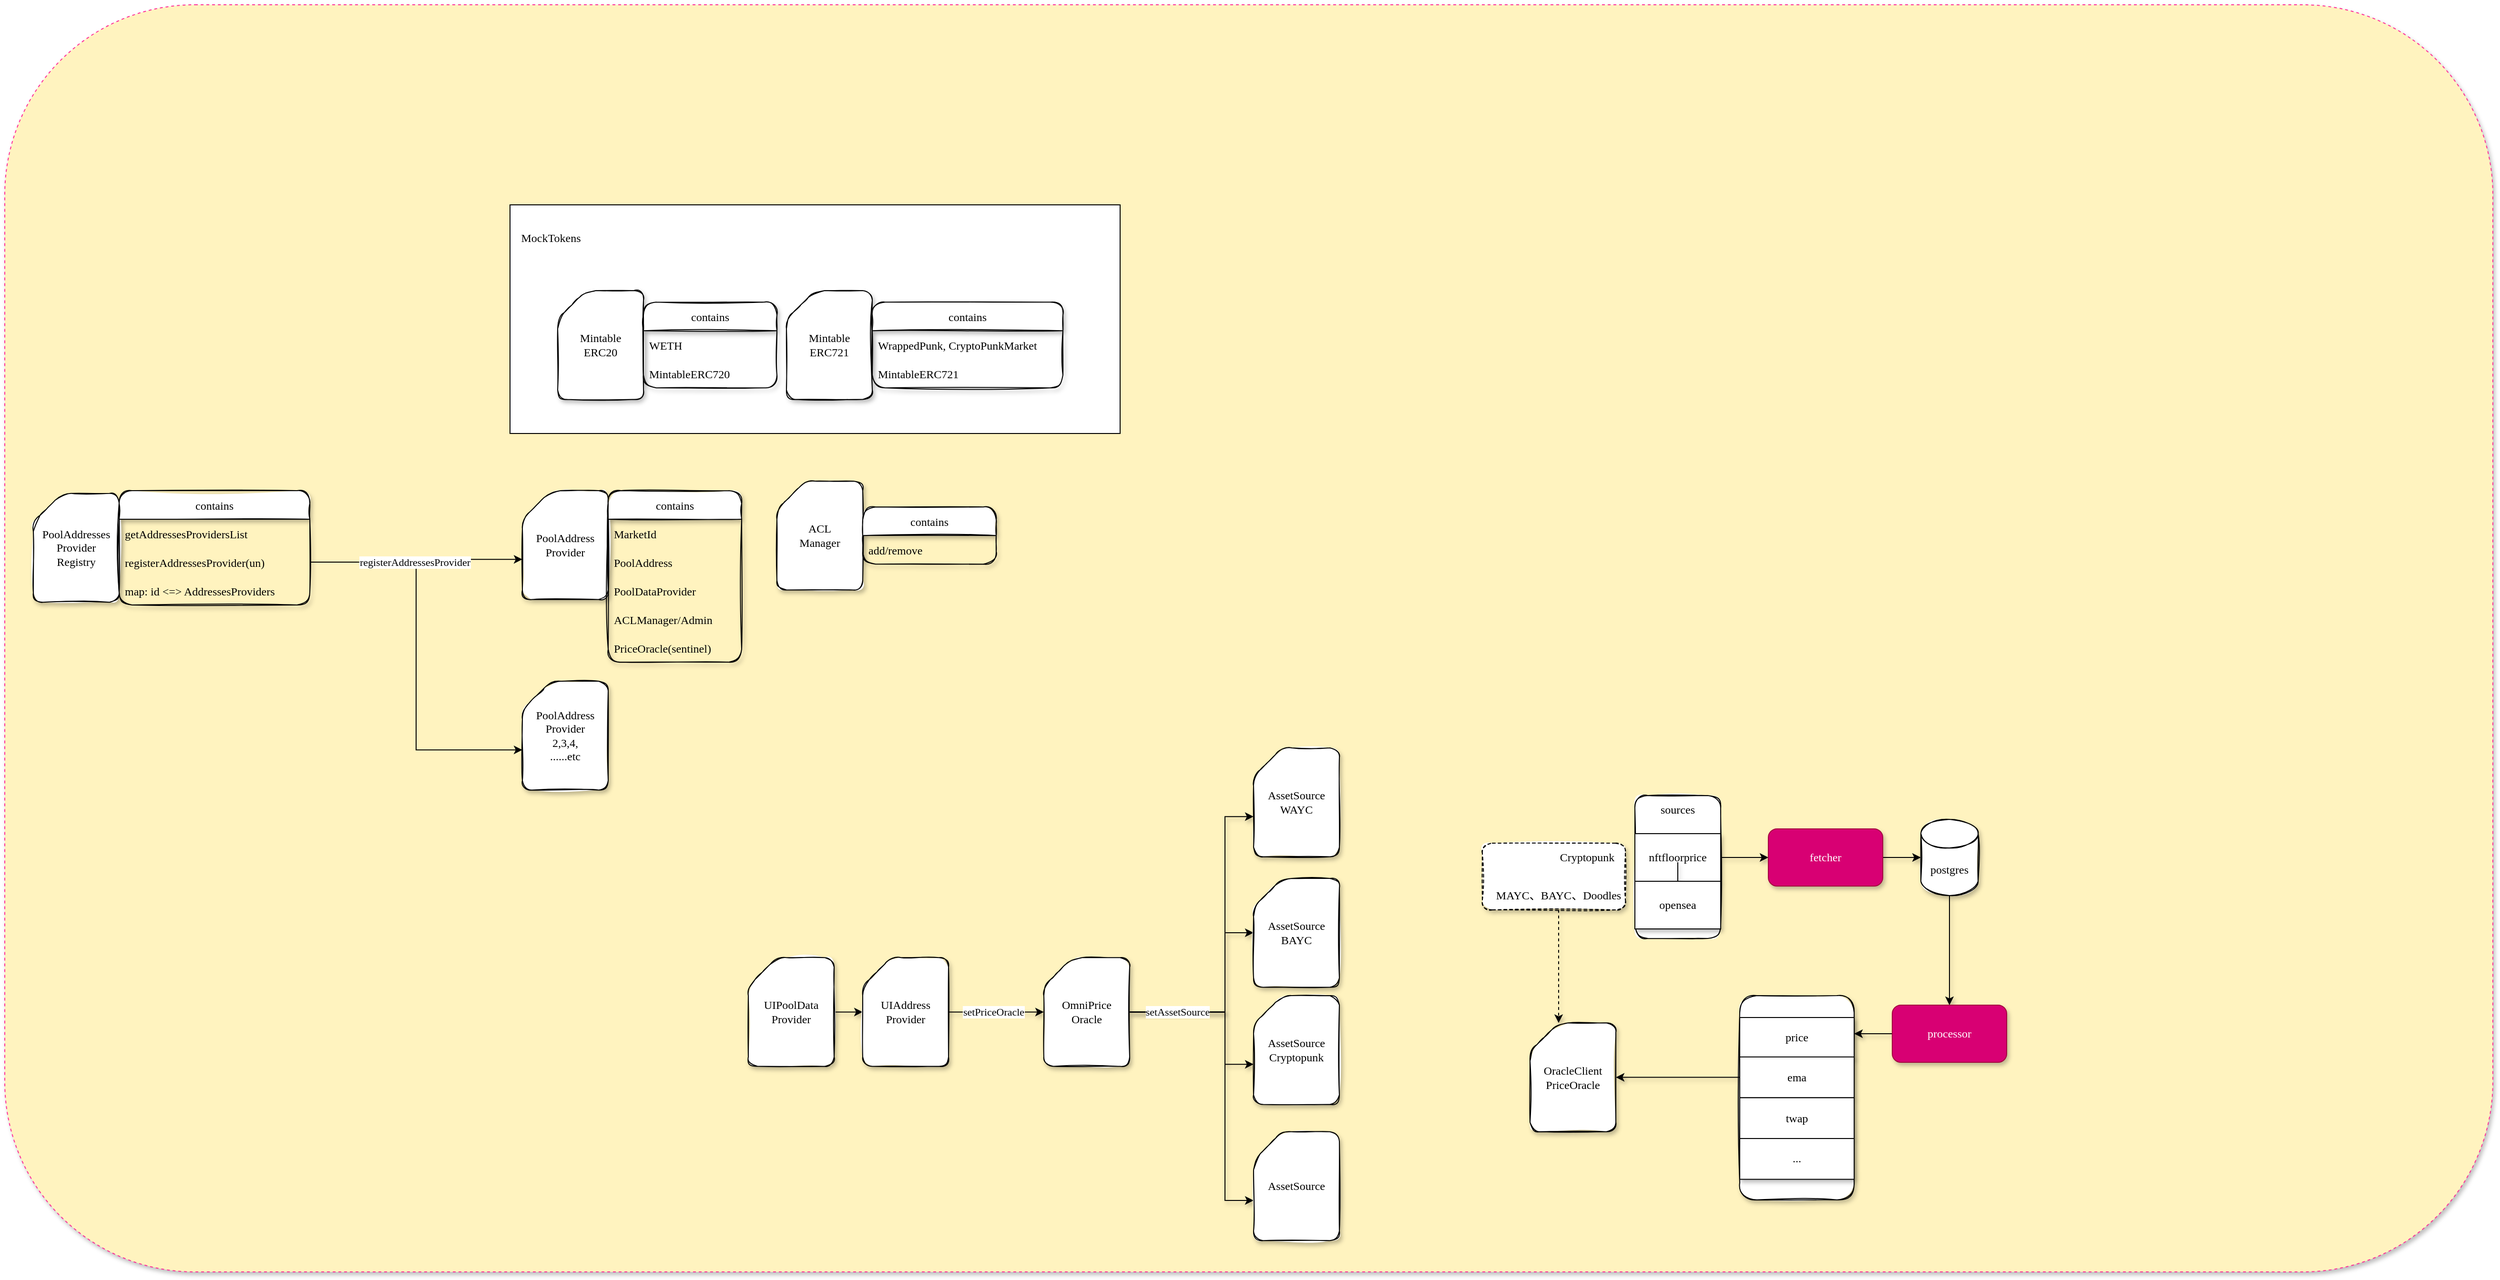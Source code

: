 <mxfile version="18.1.3" type="github">
  <diagram id="lm39UnG0xP7g4V9K822q" name="第 1 页">
    <mxGraphModel dx="3214" dy="2236" grid="1" gridSize="10" guides="1" tooltips="1" connect="1" arrows="1" fold="1" page="1" pageScale="1" pageWidth="827" pageHeight="1169" math="0" shadow="0">
      <root>
        <mxCell id="0" />
        <mxCell id="1" parent="0" />
        <mxCell id="ALS0ME_dZ4r5XlrfOJKZ-67" value="" style="rounded=1;whiteSpace=wrap;html=1;dashed=1;fillColor=#fff3bf;strokeColor=#FF3399;glass=0;shadow=1;fontFamily=Comic Sans MS;fontColor=#000000;" parent="1" vertex="1">
          <mxGeometry x="-1370" y="-391" width="2610" height="1330" as="geometry" />
        </mxCell>
        <mxCell id="ALS0ME_dZ4r5XlrfOJKZ-38" value="" style="rounded=1;whiteSpace=wrap;html=1;dashed=1;shadow=1;glass=0;sketch=1;fontFamily=Comic Sans MS;" parent="1" vertex="1">
          <mxGeometry x="180" y="489" width="150" height="70" as="geometry" />
        </mxCell>
        <mxCell id="ALS0ME_dZ4r5XlrfOJKZ-1" value="" style="rounded=1;whiteSpace=wrap;html=1;shadow=0;glass=0;sketch=1;fontFamily=Comic Sans MS;" parent="1" vertex="1">
          <mxGeometry x="340" y="439" width="90" height="150" as="geometry" />
        </mxCell>
        <mxCell id="ALS0ME_dZ4r5XlrfOJKZ-14" style="edgeStyle=orthogonalEdgeStyle;rounded=0;orthogonalLoop=1;jettySize=auto;html=1;exitX=1;exitY=0.5;exitDx=0;exitDy=0;entryX=0;entryY=0.5;entryDx=0;entryDy=0;shadow=1;fontFamily=Comic Sans MS;" parent="1" source="ALS0ME_dZ4r5XlrfOJKZ-2" target="ALS0ME_dZ4r5XlrfOJKZ-13" edge="1">
          <mxGeometry relative="1" as="geometry" />
        </mxCell>
        <mxCell id="ALS0ME_dZ4r5XlrfOJKZ-2" value="nftfloorprice" style="rounded=0;whiteSpace=wrap;html=1;shadow=1;fontFamily=Comic Sans MS;" parent="1" vertex="1">
          <mxGeometry x="340" y="479" width="90" height="50" as="geometry" />
        </mxCell>
        <mxCell id="ALS0ME_dZ4r5XlrfOJKZ-9" value="" style="edgeStyle=orthogonalEdgeStyle;rounded=0;orthogonalLoop=1;jettySize=auto;html=1;shadow=1;fontFamily=Comic Sans MS;" parent="1" source="ALS0ME_dZ4r5XlrfOJKZ-3" target="ALS0ME_dZ4r5XlrfOJKZ-2" edge="1">
          <mxGeometry relative="1" as="geometry" />
        </mxCell>
        <mxCell id="ALS0ME_dZ4r5XlrfOJKZ-3" value="opensea" style="rounded=0;whiteSpace=wrap;html=1;shadow=1;fontFamily=Comic Sans MS;" parent="1" vertex="1">
          <mxGeometry x="340" y="529" width="90" height="50" as="geometry" />
        </mxCell>
        <mxCell id="ALS0ME_dZ4r5XlrfOJKZ-39" style="edgeStyle=orthogonalEdgeStyle;rounded=0;orthogonalLoop=1;jettySize=auto;html=1;exitX=0.5;exitY=1;exitDx=0;exitDy=0;entryX=0;entryY=0;entryDx=30;entryDy=0;entryPerimeter=0;dashed=1;shadow=1;fontFamily=Comic Sans MS;" parent="1" source="ALS0ME_dZ4r5XlrfOJKZ-7" target="ALS0ME_dZ4r5XlrfOJKZ-34" edge="1">
          <mxGeometry relative="1" as="geometry" />
        </mxCell>
        <mxCell id="ALS0ME_dZ4r5XlrfOJKZ-7" value="MAYC、BAYC、Doodles" style="text;html=1;strokeColor=none;fillColor=none;align=center;verticalAlign=middle;whiteSpace=wrap;rounded=0;shadow=1;fontFamily=Comic Sans MS;" parent="1" vertex="1">
          <mxGeometry x="180" y="529" width="160" height="30" as="geometry" />
        </mxCell>
        <mxCell id="ALS0ME_dZ4r5XlrfOJKZ-8" value="Cryptopunk" style="text;html=1;strokeColor=none;fillColor=none;align=center;verticalAlign=middle;whiteSpace=wrap;rounded=0;shadow=1;fontFamily=Comic Sans MS;" parent="1" vertex="1">
          <mxGeometry x="260" y="489" width="60" height="30" as="geometry" />
        </mxCell>
        <mxCell id="ALS0ME_dZ4r5XlrfOJKZ-10" value="sources" style="text;html=1;strokeColor=none;fillColor=none;align=center;verticalAlign=middle;whiteSpace=wrap;rounded=0;shadow=1;fontFamily=Comic Sans MS;" parent="1" vertex="1">
          <mxGeometry x="355" y="439" width="60" height="30" as="geometry" />
        </mxCell>
        <mxCell id="ALS0ME_dZ4r5XlrfOJKZ-17" style="edgeStyle=orthogonalEdgeStyle;rounded=0;orthogonalLoop=1;jettySize=auto;html=1;exitX=0.5;exitY=1;exitDx=0;exitDy=0;exitPerimeter=0;entryX=0.5;entryY=0;entryDx=0;entryDy=0;shadow=1;fontFamily=Comic Sans MS;" parent="1" source="ALS0ME_dZ4r5XlrfOJKZ-11" target="ALS0ME_dZ4r5XlrfOJKZ-16" edge="1">
          <mxGeometry relative="1" as="geometry" />
        </mxCell>
        <mxCell id="ALS0ME_dZ4r5XlrfOJKZ-11" value="postgres" style="shape=cylinder3;whiteSpace=wrap;html=1;boundedLbl=1;backgroundOutline=1;size=15;shadow=1;sketch=1;fontFamily=Comic Sans MS;" parent="1" vertex="1">
          <mxGeometry x="640" y="464" width="60" height="80" as="geometry" />
        </mxCell>
        <mxCell id="ALS0ME_dZ4r5XlrfOJKZ-15" style="edgeStyle=orthogonalEdgeStyle;rounded=0;orthogonalLoop=1;jettySize=auto;html=1;exitX=1;exitY=0.5;exitDx=0;exitDy=0;entryX=0;entryY=0.5;entryDx=0;entryDy=0;entryPerimeter=0;shadow=1;fontFamily=Comic Sans MS;" parent="1" source="ALS0ME_dZ4r5XlrfOJKZ-13" target="ALS0ME_dZ4r5XlrfOJKZ-11" edge="1">
          <mxGeometry relative="1" as="geometry" />
        </mxCell>
        <mxCell id="ALS0ME_dZ4r5XlrfOJKZ-13" value="fetcher" style="rounded=1;whiteSpace=wrap;html=1;fillColor=#d80073;strokeColor=#A50040;fontColor=#ffffff;shadow=1;fontFamily=Comic Sans MS;" parent="1" vertex="1">
          <mxGeometry x="480" y="474" width="120" height="60" as="geometry" />
        </mxCell>
        <mxCell id="ALS0ME_dZ4r5XlrfOJKZ-29" style="edgeStyle=orthogonalEdgeStyle;rounded=0;orthogonalLoop=1;jettySize=auto;html=1;exitX=0;exitY=0.5;exitDx=0;exitDy=0;shadow=1;fontFamily=Comic Sans MS;" parent="1" source="ALS0ME_dZ4r5XlrfOJKZ-16" edge="1">
          <mxGeometry relative="1" as="geometry">
            <mxPoint x="570" y="689" as="targetPoint" />
          </mxGeometry>
        </mxCell>
        <mxCell id="ALS0ME_dZ4r5XlrfOJKZ-16" value="processor" style="rounded=1;whiteSpace=wrap;html=1;fillColor=#d80073;fontColor=#ffffff;strokeColor=#A50040;shadow=1;fontFamily=Comic Sans MS;" parent="1" vertex="1">
          <mxGeometry x="610" y="659" width="120" height="60" as="geometry" />
        </mxCell>
        <mxCell id="ALS0ME_dZ4r5XlrfOJKZ-18" value="" style="rounded=1;whiteSpace=wrap;html=1;shadow=1;glass=0;sketch=1;fontFamily=Comic Sans MS;" parent="1" vertex="1">
          <mxGeometry x="450" y="649" width="120" height="214.38" as="geometry" />
        </mxCell>
        <mxCell id="ALS0ME_dZ4r5XlrfOJKZ-19" value="price" style="rounded=0;whiteSpace=wrap;html=1;shadow=1;fontFamily=Comic Sans MS;" parent="1" vertex="1">
          <mxGeometry x="450" y="672" width="120" height="42.81" as="geometry" />
        </mxCell>
        <mxCell id="ALS0ME_dZ4r5XlrfOJKZ-35" style="edgeStyle=orthogonalEdgeStyle;rounded=0;orthogonalLoop=1;jettySize=auto;html=1;exitX=0;exitY=0.5;exitDx=0;exitDy=0;entryX=1;entryY=0.5;entryDx=0;entryDy=0;entryPerimeter=0;shadow=1;fontFamily=Comic Sans MS;" parent="1" source="ALS0ME_dZ4r5XlrfOJKZ-30" target="ALS0ME_dZ4r5XlrfOJKZ-34" edge="1">
          <mxGeometry relative="1" as="geometry" />
        </mxCell>
        <mxCell id="ALS0ME_dZ4r5XlrfOJKZ-30" value="ema" style="rounded=0;whiteSpace=wrap;html=1;shadow=1;fontFamily=Comic Sans MS;" parent="1" vertex="1">
          <mxGeometry x="450" y="713.38" width="120" height="42.81" as="geometry" />
        </mxCell>
        <mxCell id="ALS0ME_dZ4r5XlrfOJKZ-31" value="twap" style="rounded=0;whiteSpace=wrap;html=1;shadow=1;fontFamily=Comic Sans MS;" parent="1" vertex="1">
          <mxGeometry x="450" y="756.19" width="120" height="42.81" as="geometry" />
        </mxCell>
        <mxCell id="ALS0ME_dZ4r5XlrfOJKZ-32" value="..." style="rounded=0;whiteSpace=wrap;html=1;shadow=1;fontFamily=Comic Sans MS;" parent="1" vertex="1">
          <mxGeometry x="450" y="799" width="120" height="42.81" as="geometry" />
        </mxCell>
        <mxCell id="ALS0ME_dZ4r5XlrfOJKZ-34" value="OracleClient&lt;br&gt;PriceOracle" style="shape=card;whiteSpace=wrap;html=1;shadow=1;rounded=1;sketch=1;fontFamily=Comic Sans MS;" parent="1" vertex="1">
          <mxGeometry x="230" y="677.68" width="90" height="114.21" as="geometry" />
        </mxCell>
        <mxCell id="ALS0ME_dZ4r5XlrfOJKZ-43" style="edgeStyle=orthogonalEdgeStyle;rounded=0;orthogonalLoop=1;jettySize=auto;html=1;exitX=1;exitY=0.5;exitDx=0;exitDy=0;exitPerimeter=0;shadow=1;fontFamily=Comic Sans MS;" parent="1" source="ALS0ME_dZ4r5XlrfOJKZ-41" target="ALS0ME_dZ4r5XlrfOJKZ-42" edge="1">
          <mxGeometry relative="1" as="geometry" />
        </mxCell>
        <mxCell id="ALS0ME_dZ4r5XlrfOJKZ-41" value="UIPoolData&lt;br&gt;Provider" style="shape=card;whiteSpace=wrap;html=1;shadow=1;rounded=1;sketch=1;fontFamily=Comic Sans MS;" parent="1" vertex="1">
          <mxGeometry x="-590" y="609.09" width="90" height="114.21" as="geometry" />
        </mxCell>
        <mxCell id="ALS0ME_dZ4r5XlrfOJKZ-46" style="edgeStyle=orthogonalEdgeStyle;rounded=0;orthogonalLoop=1;jettySize=auto;html=1;exitX=1;exitY=0.5;exitDx=0;exitDy=0;exitPerimeter=0;shadow=1;fontFamily=Comic Sans MS;" parent="1" source="ALS0ME_dZ4r5XlrfOJKZ-42" target="ALS0ME_dZ4r5XlrfOJKZ-44" edge="1">
          <mxGeometry relative="1" as="geometry" />
        </mxCell>
        <mxCell id="ALS0ME_dZ4r5XlrfOJKZ-68" value="setPriceOracle" style="edgeLabel;html=1;align=center;verticalAlign=middle;resizable=0;points=[];fontFamily=Comic Sans MS;" parent="ALS0ME_dZ4r5XlrfOJKZ-46" vertex="1" connectable="0">
          <mxGeometry x="-0.33" y="-1" relative="1" as="geometry">
            <mxPoint x="13" y="-1" as="offset" />
          </mxGeometry>
        </mxCell>
        <mxCell id="ALS0ME_dZ4r5XlrfOJKZ-42" value="UIAddress&lt;br&gt;Provider" style="shape=card;whiteSpace=wrap;html=1;shadow=1;rounded=1;sketch=1;fontFamily=Comic Sans MS;" parent="1" vertex="1">
          <mxGeometry x="-470" y="609.09" width="90" height="114.21" as="geometry" />
        </mxCell>
        <mxCell id="ALS0ME_dZ4r5XlrfOJKZ-48" style="edgeStyle=orthogonalEdgeStyle;rounded=0;orthogonalLoop=1;jettySize=auto;html=1;exitX=1;exitY=0.5;exitDx=0;exitDy=0;exitPerimeter=0;shadow=1;fontFamily=Comic Sans MS;" parent="1" source="ALS0ME_dZ4r5XlrfOJKZ-44" target="ALS0ME_dZ4r5XlrfOJKZ-47" edge="1">
          <mxGeometry relative="1" as="geometry">
            <Array as="points">
              <mxPoint x="-90" y="666" />
              <mxPoint x="-90" y="583" />
            </Array>
          </mxGeometry>
        </mxCell>
        <mxCell id="ALS0ME_dZ4r5XlrfOJKZ-50" style="edgeStyle=orthogonalEdgeStyle;rounded=0;orthogonalLoop=1;jettySize=auto;html=1;exitX=1;exitY=0.5;exitDx=0;exitDy=0;exitPerimeter=0;entryX=0;entryY=0;entryDx=0;entryDy=72.105;entryPerimeter=0;shadow=1;fontFamily=Comic Sans MS;" parent="1" source="ALS0ME_dZ4r5XlrfOJKZ-44" target="ALS0ME_dZ4r5XlrfOJKZ-49" edge="1">
          <mxGeometry relative="1" as="geometry">
            <Array as="points">
              <mxPoint x="-90" y="666" />
              <mxPoint x="-90" y="721" />
            </Array>
          </mxGeometry>
        </mxCell>
        <mxCell id="ALS0ME_dZ4r5XlrfOJKZ-52" style="edgeStyle=orthogonalEdgeStyle;rounded=0;orthogonalLoop=1;jettySize=auto;html=1;exitX=1;exitY=0.5;exitDx=0;exitDy=0;exitPerimeter=0;entryX=0;entryY=0;entryDx=0;entryDy=72.105;entryPerimeter=0;shadow=1;fontFamily=Comic Sans MS;" parent="1" source="ALS0ME_dZ4r5XlrfOJKZ-44" target="ALS0ME_dZ4r5XlrfOJKZ-51" edge="1">
          <mxGeometry relative="1" as="geometry">
            <Array as="points">
              <mxPoint x="-90" y="666" />
              <mxPoint x="-90" y="864" />
            </Array>
          </mxGeometry>
        </mxCell>
        <mxCell id="ALS0ME_dZ4r5XlrfOJKZ-54" style="edgeStyle=orthogonalEdgeStyle;rounded=0;orthogonalLoop=1;jettySize=auto;html=1;exitX=1;exitY=0.5;exitDx=0;exitDy=0;exitPerimeter=0;entryX=0;entryY=0;entryDx=0;entryDy=72.105;entryPerimeter=0;shadow=1;fontFamily=Comic Sans MS;" parent="1" source="ALS0ME_dZ4r5XlrfOJKZ-44" target="ALS0ME_dZ4r5XlrfOJKZ-53" edge="1">
          <mxGeometry relative="1" as="geometry">
            <Array as="points">
              <mxPoint x="-90" y="666" />
              <mxPoint x="-90" y="461" />
            </Array>
          </mxGeometry>
        </mxCell>
        <mxCell id="ALS0ME_dZ4r5XlrfOJKZ-69" value="setAssetSource" style="edgeLabel;html=1;align=center;verticalAlign=middle;resizable=0;points=[];fontFamily=Comic Sans MS;" parent="ALS0ME_dZ4r5XlrfOJKZ-54" vertex="1" connectable="0">
          <mxGeometry x="-0.766" y="-4" relative="1" as="geometry">
            <mxPoint x="11" y="-4" as="offset" />
          </mxGeometry>
        </mxCell>
        <mxCell id="ALS0ME_dZ4r5XlrfOJKZ-44" value="OmniPrice&lt;br&gt;Oracle" style="shape=card;whiteSpace=wrap;html=1;shadow=1;rounded=1;sketch=1;fontFamily=Comic Sans MS;" parent="1" vertex="1">
          <mxGeometry x="-280" y="609.09" width="90" height="114.21" as="geometry" />
        </mxCell>
        <mxCell id="ALS0ME_dZ4r5XlrfOJKZ-47" value="AssetSource&lt;br&gt;BAYC" style="shape=card;whiteSpace=wrap;html=1;shadow=1;rounded=1;sketch=1;fontFamily=Comic Sans MS;" parent="1" vertex="1">
          <mxGeometry x="-60" y="526.0" width="90" height="114.21" as="geometry" />
        </mxCell>
        <mxCell id="ALS0ME_dZ4r5XlrfOJKZ-49" value="AssetSource&lt;br&gt;Cryptopunk" style="shape=card;whiteSpace=wrap;html=1;shadow=1;rounded=1;sketch=1;fontFamily=Comic Sans MS;" parent="1" vertex="1">
          <mxGeometry x="-60" y="649.0" width="90" height="114.21" as="geometry" />
        </mxCell>
        <mxCell id="ALS0ME_dZ4r5XlrfOJKZ-51" value="AssetSource&lt;br&gt;" style="shape=card;whiteSpace=wrap;html=1;shadow=1;rounded=1;sketch=1;fontFamily=Comic Sans MS;" parent="1" vertex="1">
          <mxGeometry x="-60" y="791.89" width="90" height="114.21" as="geometry" />
        </mxCell>
        <mxCell id="ALS0ME_dZ4r5XlrfOJKZ-53" value="AssetSource&lt;br&gt;WAYC" style="shape=card;whiteSpace=wrap;html=1;shadow=1;rounded=1;sketch=1;fontFamily=Comic Sans MS;" parent="1" vertex="1">
          <mxGeometry x="-60" y="389.0" width="90" height="114.21" as="geometry" />
        </mxCell>
        <mxCell id="53iojEwprmRMJmLowlNo-5" value="" style="rounded=0;whiteSpace=wrap;html=1;fontFamily=Comic Sans MS;" vertex="1" parent="1">
          <mxGeometry x="-840" y="-181" width="640" height="240" as="geometry" />
        </mxCell>
        <mxCell id="53iojEwprmRMJmLowlNo-3" value="Mintable&lt;br&gt;ERC20" style="shape=card;whiteSpace=wrap;html=1;shadow=1;rounded=1;sketch=1;fontFamily=Comic Sans MS;" vertex="1" parent="1">
          <mxGeometry x="-790" y="-91.0" width="90" height="114.21" as="geometry" />
        </mxCell>
        <mxCell id="53iojEwprmRMJmLowlNo-4" value="Mintable&lt;br&gt;ERC721" style="shape=card;whiteSpace=wrap;html=1;shadow=1;rounded=1;sketch=1;fontFamily=Comic Sans MS;" vertex="1" parent="1">
          <mxGeometry x="-550" y="-91.0" width="90" height="114.21" as="geometry" />
        </mxCell>
        <mxCell id="53iojEwprmRMJmLowlNo-6" value="MockTokens" style="text;html=1;strokeColor=none;fillColor=none;align=center;verticalAlign=middle;whiteSpace=wrap;rounded=0;fontFamily=Comic Sans MS;" vertex="1" parent="1">
          <mxGeometry x="-827" y="-161" width="60" height="30" as="geometry" />
        </mxCell>
        <mxCell id="53iojEwprmRMJmLowlNo-8" value="contains" style="swimlane;fontStyle=0;childLayout=stackLayout;horizontal=1;startSize=30;horizontalStack=0;resizeParent=1;resizeParentMax=0;resizeLast=0;collapsible=1;marginBottom=0;rounded=1;shadow=1;sketch=1;glass=0;fontFamily=Comic Sans MS;" vertex="1" parent="1">
          <mxGeometry x="-460" y="-78.9" width="200" height="90" as="geometry" />
        </mxCell>
        <mxCell id="53iojEwprmRMJmLowlNo-9" value="WrappedPunk, CryptoPunkMarket" style="text;strokeColor=none;fillColor=none;align=left;verticalAlign=middle;spacingLeft=4;spacingRight=4;overflow=hidden;points=[[0,0.5],[1,0.5]];portConstraint=eastwest;rotatable=0;fontFamily=Comic Sans MS;" vertex="1" parent="53iojEwprmRMJmLowlNo-8">
          <mxGeometry y="30" width="200" height="30" as="geometry" />
        </mxCell>
        <mxCell id="53iojEwprmRMJmLowlNo-10" value="MintableERC721" style="text;strokeColor=none;fillColor=none;align=left;verticalAlign=middle;spacingLeft=4;spacingRight=4;overflow=hidden;points=[[0,0.5],[1,0.5]];portConstraint=eastwest;rotatable=0;fontFamily=Comic Sans MS;" vertex="1" parent="53iojEwprmRMJmLowlNo-8">
          <mxGeometry y="60" width="200" height="30" as="geometry" />
        </mxCell>
        <mxCell id="53iojEwprmRMJmLowlNo-12" value="contains" style="swimlane;fontStyle=0;childLayout=stackLayout;horizontal=1;startSize=30;horizontalStack=0;resizeParent=1;resizeParentMax=0;resizeLast=0;collapsible=1;marginBottom=0;rounded=1;shadow=1;sketch=1;glass=0;fontFamily=Comic Sans MS;" vertex="1" parent="1">
          <mxGeometry x="-700" y="-78.9" width="140" height="90" as="geometry" />
        </mxCell>
        <mxCell id="53iojEwprmRMJmLowlNo-13" value="WETH" style="text;strokeColor=none;fillColor=none;align=left;verticalAlign=middle;spacingLeft=4;spacingRight=4;overflow=hidden;points=[[0,0.5],[1,0.5]];portConstraint=eastwest;rotatable=0;fontFamily=Comic Sans MS;" vertex="1" parent="53iojEwprmRMJmLowlNo-12">
          <mxGeometry y="30" width="140" height="30" as="geometry" />
        </mxCell>
        <mxCell id="53iojEwprmRMJmLowlNo-14" value="MintableERC720" style="text;strokeColor=none;fillColor=none;align=left;verticalAlign=middle;spacingLeft=4;spacingRight=4;overflow=hidden;points=[[0,0.5],[1,0.5]];portConstraint=eastwest;rotatable=0;fontFamily=Comic Sans MS;" vertex="1" parent="53iojEwprmRMJmLowlNo-12">
          <mxGeometry y="60" width="140" height="30" as="geometry" />
        </mxCell>
        <mxCell id="53iojEwprmRMJmLowlNo-15" value="PoolAddress&lt;br&gt;Provider" style="shape=card;whiteSpace=wrap;html=1;shadow=1;rounded=1;sketch=1;fontFamily=Comic Sans MS;" vertex="1" parent="1">
          <mxGeometry x="-827" y="119.0" width="90" height="114.21" as="geometry" />
        </mxCell>
        <mxCell id="53iojEwprmRMJmLowlNo-16" value="contains" style="swimlane;fontStyle=0;childLayout=stackLayout;horizontal=1;startSize=30;horizontalStack=0;resizeParent=1;resizeParentMax=0;resizeLast=0;collapsible=1;marginBottom=0;rounded=1;shadow=1;sketch=1;glass=0;fontFamily=Comic Sans MS;" vertex="1" parent="1">
          <mxGeometry x="-737" y="119" width="140" height="180" as="geometry" />
        </mxCell>
        <mxCell id="53iojEwprmRMJmLowlNo-17" value="MarketId" style="text;strokeColor=none;fillColor=none;align=left;verticalAlign=middle;spacingLeft=4;spacingRight=4;overflow=hidden;points=[[0,0.5],[1,0.5]];portConstraint=eastwest;rotatable=0;fontFamily=Comic Sans MS;" vertex="1" parent="53iojEwprmRMJmLowlNo-16">
          <mxGeometry y="30" width="140" height="30" as="geometry" />
        </mxCell>
        <mxCell id="53iojEwprmRMJmLowlNo-18" value="PoolAddress" style="text;strokeColor=none;fillColor=none;align=left;verticalAlign=middle;spacingLeft=4;spacingRight=4;overflow=hidden;points=[[0,0.5],[1,0.5]];portConstraint=eastwest;rotatable=0;fontFamily=Comic Sans MS;" vertex="1" parent="53iojEwprmRMJmLowlNo-16">
          <mxGeometry y="60" width="140" height="30" as="geometry" />
        </mxCell>
        <mxCell id="53iojEwprmRMJmLowlNo-19" value="PoolDataProvider" style="text;strokeColor=none;fillColor=none;align=left;verticalAlign=middle;spacingLeft=4;spacingRight=4;overflow=hidden;points=[[0,0.5],[1,0.5]];portConstraint=eastwest;rotatable=0;fontFamily=Comic Sans MS;" vertex="1" parent="53iojEwprmRMJmLowlNo-16">
          <mxGeometry y="90" width="140" height="30" as="geometry" />
        </mxCell>
        <mxCell id="53iojEwprmRMJmLowlNo-20" value="ACLManager/Admin" style="text;strokeColor=none;fillColor=none;align=left;verticalAlign=middle;spacingLeft=4;spacingRight=4;overflow=hidden;points=[[0,0.5],[1,0.5]];portConstraint=eastwest;rotatable=0;fontFamily=Comic Sans MS;" vertex="1" parent="53iojEwprmRMJmLowlNo-16">
          <mxGeometry y="120" width="140" height="30" as="geometry" />
        </mxCell>
        <mxCell id="53iojEwprmRMJmLowlNo-21" value="PriceOracle(sentinel)" style="text;strokeColor=none;fillColor=none;align=left;verticalAlign=middle;spacingLeft=4;spacingRight=4;overflow=hidden;points=[[0,0.5],[1,0.5]];portConstraint=eastwest;rotatable=0;fontFamily=Comic Sans MS;" vertex="1" parent="53iojEwprmRMJmLowlNo-16">
          <mxGeometry y="150" width="140" height="30" as="geometry" />
        </mxCell>
        <mxCell id="53iojEwprmRMJmLowlNo-22" value="ACL&lt;br&gt;Manager" style="shape=card;whiteSpace=wrap;html=1;shadow=1;rounded=1;sketch=1;fontFamily=Comic Sans MS;" vertex="1" parent="1">
          <mxGeometry x="-560" y="109.0" width="90" height="114.21" as="geometry" />
        </mxCell>
        <mxCell id="53iojEwprmRMJmLowlNo-23" value="contains" style="swimlane;fontStyle=0;childLayout=stackLayout;horizontal=1;startSize=30;horizontalStack=0;resizeParent=1;resizeParentMax=0;resizeLast=0;collapsible=1;marginBottom=0;rounded=1;shadow=1;sketch=1;glass=0;fontFamily=Comic Sans MS;" vertex="1" parent="1">
          <mxGeometry x="-470" y="136.1" width="140" height="60" as="geometry" />
        </mxCell>
        <mxCell id="53iojEwprmRMJmLowlNo-27" value="add/remove" style="text;strokeColor=none;fillColor=none;align=left;verticalAlign=middle;spacingLeft=4;spacingRight=4;overflow=hidden;points=[[0,0.5],[1,0.5]];portConstraint=eastwest;rotatable=0;fontFamily=Comic Sans MS;" vertex="1" parent="53iojEwprmRMJmLowlNo-23">
          <mxGeometry y="30" width="140" height="30" as="geometry" />
        </mxCell>
        <mxCell id="53iojEwprmRMJmLowlNo-29" value="PoolAddresses&lt;br&gt;Provider&lt;br&gt;Registry" style="shape=card;whiteSpace=wrap;html=1;shadow=1;rounded=1;sketch=1;fontFamily=Comic Sans MS;" vertex="1" parent="1">
          <mxGeometry x="-1340" y="121.89" width="90" height="114.21" as="geometry" />
        </mxCell>
        <mxCell id="53iojEwprmRMJmLowlNo-31" value="PoolAddress&lt;br&gt;Provider&lt;br&gt;2,3,4,&lt;br&gt;......etc" style="shape=card;whiteSpace=wrap;html=1;shadow=1;rounded=1;sketch=1;fontFamily=Comic Sans MS;" vertex="1" parent="1">
          <mxGeometry x="-827" y="319.0" width="90" height="114.21" as="geometry" />
        </mxCell>
        <mxCell id="53iojEwprmRMJmLowlNo-34" value="contains" style="swimlane;fontStyle=0;childLayout=stackLayout;horizontal=1;startSize=30;horizontalStack=0;resizeParent=1;resizeParentMax=0;resizeLast=0;collapsible=1;marginBottom=0;rounded=1;shadow=1;sketch=1;glass=0;fontFamily=Comic Sans MS;" vertex="1" parent="1">
          <mxGeometry x="-1250" y="119" width="200" height="120" as="geometry" />
        </mxCell>
        <mxCell id="53iojEwprmRMJmLowlNo-35" value="getAddressesProvidersList" style="text;strokeColor=none;fillColor=none;align=left;verticalAlign=middle;spacingLeft=4;spacingRight=4;overflow=hidden;points=[[0,0.5],[1,0.5]];portConstraint=eastwest;rotatable=0;fontFamily=Comic Sans MS;" vertex="1" parent="53iojEwprmRMJmLowlNo-34">
          <mxGeometry y="30" width="200" height="30" as="geometry" />
        </mxCell>
        <mxCell id="53iojEwprmRMJmLowlNo-39" value="registerAddressesProvider(un)" style="text;strokeColor=none;fillColor=none;align=left;verticalAlign=middle;spacingLeft=4;spacingRight=4;overflow=hidden;points=[[0,0.5],[1,0.5]];portConstraint=eastwest;rotatable=0;fontFamily=Comic Sans MS;" vertex="1" parent="53iojEwprmRMJmLowlNo-34">
          <mxGeometry y="60" width="200" height="30" as="geometry" />
        </mxCell>
        <mxCell id="53iojEwprmRMJmLowlNo-40" value="map: id &lt;=&gt; AddressesProviders" style="text;strokeColor=none;fillColor=none;align=left;verticalAlign=middle;spacingLeft=4;spacingRight=4;overflow=hidden;points=[[0,0.5],[1,0.5]];portConstraint=eastwest;rotatable=0;fontFamily=Comic Sans MS;" vertex="1" parent="53iojEwprmRMJmLowlNo-34">
          <mxGeometry y="90" width="200" height="30" as="geometry" />
        </mxCell>
        <mxCell id="53iojEwprmRMJmLowlNo-41" style="edgeStyle=orthogonalEdgeStyle;rounded=0;orthogonalLoop=1;jettySize=auto;html=1;exitX=1;exitY=0.5;exitDx=0;exitDy=0;entryX=0;entryY=0;entryDx=0;entryDy=72.105;entryPerimeter=0;fontFamily=Comic Sans MS;" edge="1" parent="1" source="53iojEwprmRMJmLowlNo-39" target="53iojEwprmRMJmLowlNo-15">
          <mxGeometry relative="1" as="geometry" />
        </mxCell>
        <mxCell id="53iojEwprmRMJmLowlNo-42" style="edgeStyle=orthogonalEdgeStyle;rounded=0;orthogonalLoop=1;jettySize=auto;html=1;exitX=1;exitY=0.5;exitDx=0;exitDy=0;entryX=0;entryY=0;entryDx=0;entryDy=72.105;entryPerimeter=0;fontFamily=Comic Sans MS;" edge="1" parent="1" source="53iojEwprmRMJmLowlNo-39" target="53iojEwprmRMJmLowlNo-31">
          <mxGeometry relative="1" as="geometry" />
        </mxCell>
        <mxCell id="53iojEwprmRMJmLowlNo-43" value="registerAddressesProvider" style="edgeLabel;html=1;align=center;verticalAlign=middle;resizable=0;points=[];fontFamily=Comic Sans MS;" vertex="1" connectable="0" parent="53iojEwprmRMJmLowlNo-42">
          <mxGeometry x="-0.777" y="2" relative="1" as="geometry">
            <mxPoint x="63" y="2" as="offset" />
          </mxGeometry>
        </mxCell>
      </root>
    </mxGraphModel>
  </diagram>
</mxfile>
